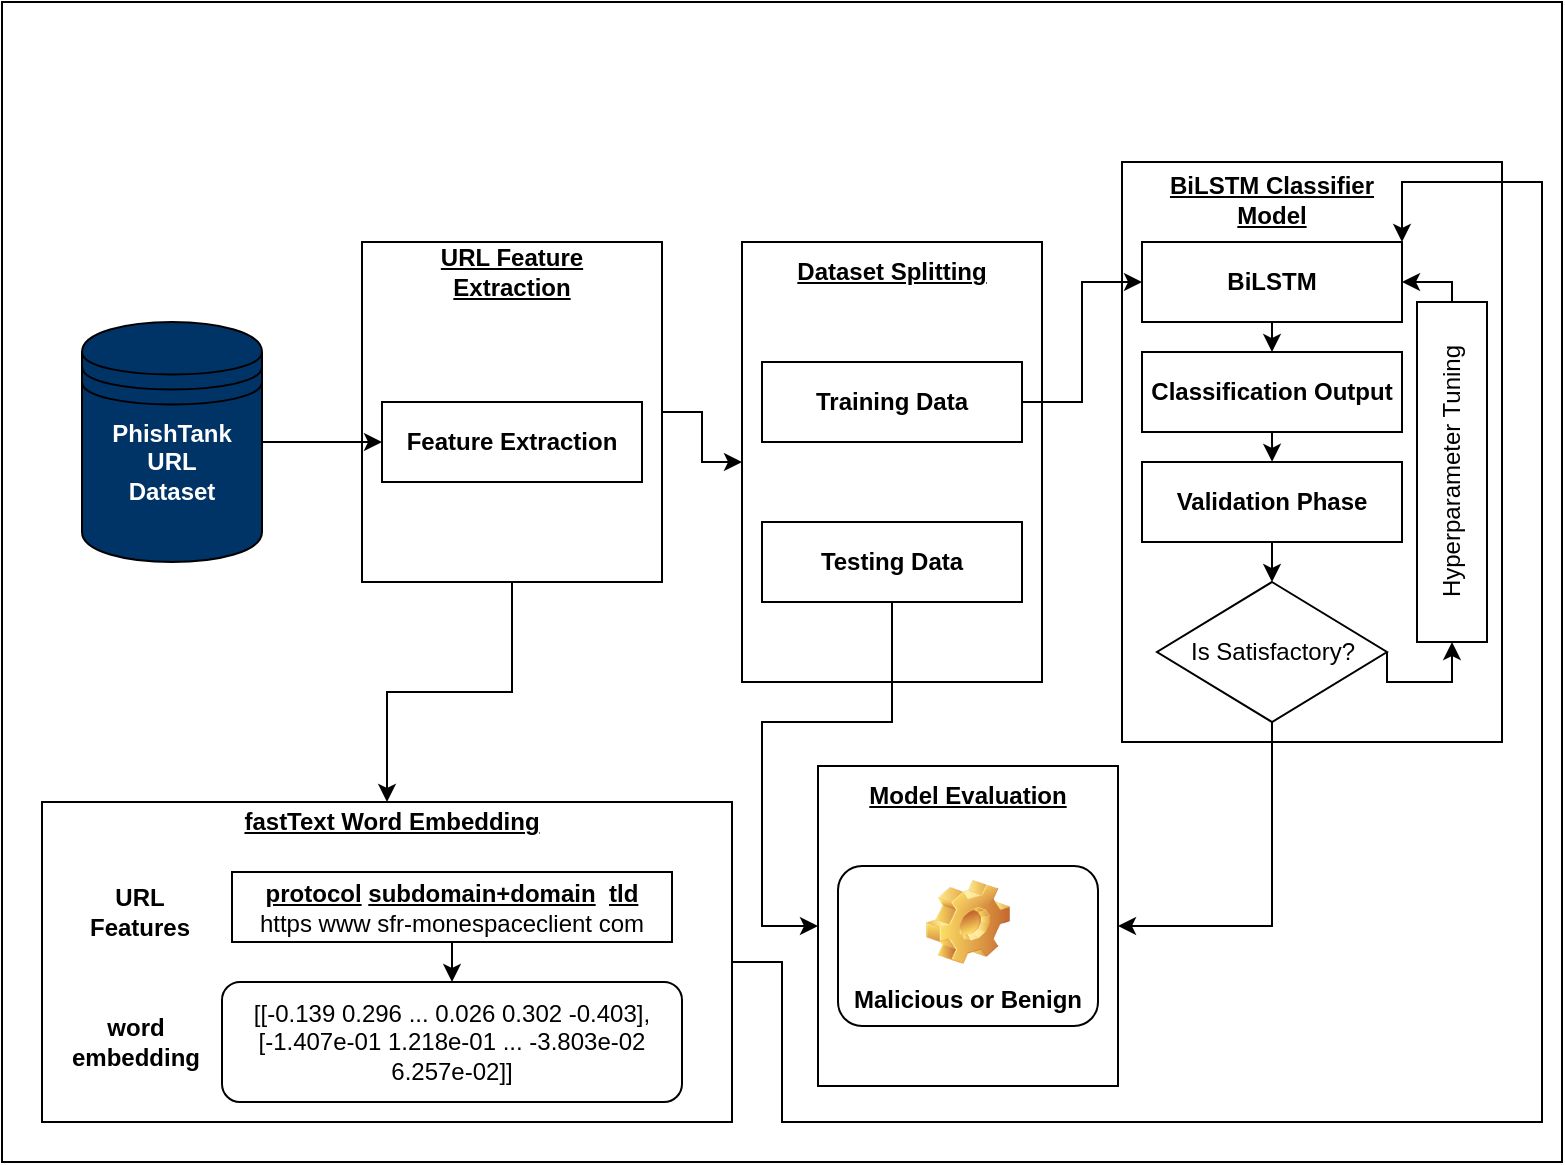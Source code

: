 <mxfile version="21.7.4" type="device">
  <diagram name="Page-1" id="DtW9dGnuzczb5X8nfKc1">
    <mxGraphModel dx="1290" dy="577" grid="1" gridSize="10" guides="1" tooltips="1" connect="1" arrows="1" fold="1" page="1" pageScale="1" pageWidth="850" pageHeight="1100" background="none" math="0" shadow="0">
      <root>
        <mxCell id="0" />
        <mxCell id="1" parent="0" />
        <mxCell id="EkQbmf9CsY_2XuU_d-L4-58" value="" style="rounded=0;whiteSpace=wrap;html=1;" parent="1" vertex="1">
          <mxGeometry x="10" y="20" width="780" height="580" as="geometry" />
        </mxCell>
        <mxCell id="W_Ywc_AMQoEcLQbsiUDs-1" style="edgeStyle=orthogonalEdgeStyle;rounded=0;orthogonalLoop=1;jettySize=auto;html=1;exitX=0.5;exitY=1;exitDx=0;exitDy=0;entryX=0.5;entryY=0;entryDx=0;entryDy=0;" parent="1" source="EkQbmf9CsY_2XuU_d-L4-3" target="CqlTEoPzuxd2ch3mmdPc-1" edge="1">
          <mxGeometry relative="1" as="geometry" />
        </mxCell>
        <mxCell id="G3xPfZp_mbd4AMyYl-mX-4" style="edgeStyle=orthogonalEdgeStyle;rounded=0;orthogonalLoop=1;jettySize=auto;html=1;exitX=1;exitY=0.5;exitDx=0;exitDy=0;" edge="1" parent="1" source="EkQbmf9CsY_2XuU_d-L4-3" target="EkQbmf9CsY_2XuU_d-L4-15">
          <mxGeometry relative="1" as="geometry" />
        </mxCell>
        <mxCell id="EkQbmf9CsY_2XuU_d-L4-3" value="" style="rounded=0;whiteSpace=wrap;html=1;" parent="1" vertex="1">
          <mxGeometry x="190" y="140" width="150" height="170" as="geometry" />
        </mxCell>
        <mxCell id="EkQbmf9CsY_2XuU_d-L4-4" value="&lt;b&gt;&lt;u&gt;URL Feature Extraction&lt;/u&gt;&lt;/b&gt;" style="text;strokeColor=none;align=center;fillColor=none;html=1;verticalAlign=middle;whiteSpace=wrap;rounded=0;" parent="1" vertex="1">
          <mxGeometry x="205" y="140" width="120" height="30" as="geometry" />
        </mxCell>
        <mxCell id="EkQbmf9CsY_2XuU_d-L4-5" value="" style="rounded=0;whiteSpace=wrap;html=1;" parent="1" vertex="1">
          <mxGeometry x="200" y="220" width="130" height="40" as="geometry" />
        </mxCell>
        <mxCell id="EkQbmf9CsY_2XuU_d-L4-8" value="&lt;b&gt;Feature Extraction&lt;/b&gt;" style="text;strokeColor=none;align=center;fillColor=none;html=1;verticalAlign=middle;whiteSpace=wrap;rounded=0;" parent="1" vertex="1">
          <mxGeometry x="210" y="225" width="110" height="30" as="geometry" />
        </mxCell>
        <mxCell id="EkQbmf9CsY_2XuU_d-L4-15" value="" style="rounded=0;whiteSpace=wrap;html=1;" parent="1" vertex="1">
          <mxGeometry x="380" y="140" width="150" height="220" as="geometry" />
        </mxCell>
        <mxCell id="EkQbmf9CsY_2XuU_d-L4-16" value="&lt;b&gt;&lt;u&gt;Dataset Splitting&lt;/u&gt;&lt;/b&gt;" style="text;strokeColor=none;align=center;fillColor=none;html=1;verticalAlign=middle;whiteSpace=wrap;rounded=0;" parent="1" vertex="1">
          <mxGeometry x="395" y="140" width="120" height="30" as="geometry" />
        </mxCell>
        <mxCell id="EkQbmf9CsY_2XuU_d-L4-18" value="" style="rounded=0;whiteSpace=wrap;html=1;" parent="1" vertex="1">
          <mxGeometry x="390" y="200" width="130" height="40" as="geometry" />
        </mxCell>
        <mxCell id="EkQbmf9CsY_2XuU_d-L4-48" style="edgeStyle=orthogonalEdgeStyle;rounded=0;orthogonalLoop=1;jettySize=auto;html=1;exitX=0.5;exitY=1;exitDx=0;exitDy=0;entryX=0;entryY=0.5;entryDx=0;entryDy=0;" parent="1" source="EkQbmf9CsY_2XuU_d-L4-19" target="EkQbmf9CsY_2XuU_d-L4-45" edge="1">
          <mxGeometry relative="1" as="geometry">
            <Array as="points">
              <mxPoint x="455" y="380" />
              <mxPoint x="390" y="380" />
              <mxPoint x="390" y="482" />
            </Array>
          </mxGeometry>
        </mxCell>
        <mxCell id="EkQbmf9CsY_2XuU_d-L4-19" value="" style="rounded=0;whiteSpace=wrap;html=1;" parent="1" vertex="1">
          <mxGeometry x="390" y="280" width="130" height="40" as="geometry" />
        </mxCell>
        <mxCell id="EkQbmf9CsY_2XuU_d-L4-20" value="&lt;b&gt;Training Data&lt;/b&gt;" style="text;strokeColor=none;align=center;fillColor=none;html=1;verticalAlign=middle;whiteSpace=wrap;rounded=0;" parent="1" vertex="1">
          <mxGeometry x="400" y="205" width="110" height="30" as="geometry" />
        </mxCell>
        <mxCell id="EkQbmf9CsY_2XuU_d-L4-21" value="&lt;b&gt;Testing Data&lt;/b&gt;" style="text;strokeColor=none;align=center;fillColor=none;html=1;verticalAlign=middle;whiteSpace=wrap;rounded=0;" parent="1" vertex="1">
          <mxGeometry x="400" y="285" width="110" height="30" as="geometry" />
        </mxCell>
        <mxCell id="EkQbmf9CsY_2XuU_d-L4-23" value="" style="rounded=0;whiteSpace=wrap;html=1;" parent="1" vertex="1">
          <mxGeometry x="570" y="100" width="190" height="290" as="geometry" />
        </mxCell>
        <mxCell id="EkQbmf9CsY_2XuU_d-L4-24" value="&lt;b&gt;&lt;u&gt;BiLSTM Classifier Model&lt;/u&gt;&lt;/b&gt;" style="text;strokeColor=none;align=center;fillColor=none;html=1;verticalAlign=middle;whiteSpace=wrap;rounded=0;" parent="1" vertex="1">
          <mxGeometry x="585" y="104" width="120" height="30" as="geometry" />
        </mxCell>
        <mxCell id="G3xPfZp_mbd4AMyYl-mX-18" style="edgeStyle=orthogonalEdgeStyle;rounded=0;orthogonalLoop=1;jettySize=auto;html=1;exitX=0.5;exitY=1;exitDx=0;exitDy=0;entryX=0.5;entryY=0;entryDx=0;entryDy=0;" edge="1" parent="1" source="EkQbmf9CsY_2XuU_d-L4-30" target="G3xPfZp_mbd4AMyYl-mX-12">
          <mxGeometry relative="1" as="geometry" />
        </mxCell>
        <mxCell id="EkQbmf9CsY_2XuU_d-L4-30" value="&lt;b style=&quot;border-color: var(--border-color);&quot;&gt;BiLSTM&lt;/b&gt;" style="rounded=0;whiteSpace=wrap;html=1;" parent="1" vertex="1">
          <mxGeometry x="580" y="140" width="130" height="40" as="geometry" />
        </mxCell>
        <mxCell id="EkQbmf9CsY_2XuU_d-L4-43" style="edgeStyle=orthogonalEdgeStyle;rounded=0;orthogonalLoop=1;jettySize=auto;html=1;exitX=1;exitY=0.5;exitDx=0;exitDy=0;entryX=0;entryY=0.5;entryDx=0;entryDy=0;" parent="1" source="EkQbmf9CsY_2XuU_d-L4-18" target="EkQbmf9CsY_2XuU_d-L4-30" edge="1">
          <mxGeometry relative="1" as="geometry" />
        </mxCell>
        <mxCell id="EkQbmf9CsY_2XuU_d-L4-45" value="" style="rounded=0;whiteSpace=wrap;html=1;" parent="1" vertex="1">
          <mxGeometry x="418" y="402" width="150" height="160" as="geometry" />
        </mxCell>
        <mxCell id="EkQbmf9CsY_2XuU_d-L4-46" value="&lt;b&gt;&lt;u&gt;Model Evaluation&lt;/u&gt;&lt;/b&gt;" style="text;strokeColor=none;align=center;fillColor=none;html=1;verticalAlign=middle;whiteSpace=wrap;rounded=0;" parent="1" vertex="1">
          <mxGeometry x="433" y="402" width="120" height="30" as="geometry" />
        </mxCell>
        <mxCell id="EkQbmf9CsY_2XuU_d-L4-51" value="" style="shape=datastore;whiteSpace=wrap;html=1;fillColor=#003366;" parent="1" vertex="1">
          <mxGeometry x="50" y="180" width="90" height="120" as="geometry" />
        </mxCell>
        <mxCell id="EkQbmf9CsY_2XuU_d-L4-52" value="Malicious or Benign" style="label;whiteSpace=wrap;html=1;align=center;verticalAlign=bottom;spacingLeft=0;spacingBottom=4;imageAlign=center;imageVerticalAlign=top;image=img/clipart/Gear_128x128.png" parent="1" vertex="1">
          <mxGeometry x="428" y="452" width="130" height="80" as="geometry" />
        </mxCell>
        <mxCell id="EkQbmf9CsY_2XuU_d-L4-53" value="&lt;font color=&quot;#ffffff&quot;&gt;&lt;b&gt;PhishTank URL Dataset&lt;/b&gt;&lt;/font&gt;" style="text;strokeColor=none;align=center;fillColor=none;html=1;verticalAlign=middle;whiteSpace=wrap;rounded=0;" parent="1" vertex="1">
          <mxGeometry x="65" y="235" width="60" height="30" as="geometry" />
        </mxCell>
        <mxCell id="EkQbmf9CsY_2XuU_d-L4-56" style="edgeStyle=orthogonalEdgeStyle;rounded=0;orthogonalLoop=1;jettySize=auto;html=1;exitX=1;exitY=0.5;exitDx=0;exitDy=0;entryX=0;entryY=0.5;entryDx=0;entryDy=0;" parent="1" source="EkQbmf9CsY_2XuU_d-L4-51" target="EkQbmf9CsY_2XuU_d-L4-5" edge="1">
          <mxGeometry relative="1" as="geometry" />
        </mxCell>
        <mxCell id="G3xPfZp_mbd4AMyYl-mX-5" style="edgeStyle=orthogonalEdgeStyle;rounded=0;orthogonalLoop=1;jettySize=auto;html=1;exitX=1;exitY=0.5;exitDx=0;exitDy=0;entryX=1;entryY=0;entryDx=0;entryDy=0;" edge="1" parent="1" source="CqlTEoPzuxd2ch3mmdPc-1" target="EkQbmf9CsY_2XuU_d-L4-30">
          <mxGeometry relative="1" as="geometry">
            <mxPoint x="710" y="150" as="targetPoint" />
            <Array as="points">
              <mxPoint x="400" y="500" />
              <mxPoint x="400" y="580" />
              <mxPoint x="780" y="580" />
              <mxPoint x="780" y="110" />
              <mxPoint x="710" y="110" />
            </Array>
          </mxGeometry>
        </mxCell>
        <mxCell id="CqlTEoPzuxd2ch3mmdPc-1" value="" style="rounded=0;whiteSpace=wrap;html=1;" parent="1" vertex="1">
          <mxGeometry x="30" y="420" width="345" height="160" as="geometry" />
        </mxCell>
        <mxCell id="W_Ywc_AMQoEcLQbsiUDs-2" value="&lt;b&gt;&lt;u&gt;fastText Word Embedding&lt;/u&gt;&lt;/b&gt;" style="text;strokeColor=none;align=center;fillColor=none;html=1;verticalAlign=middle;whiteSpace=wrap;rounded=0;" parent="1" vertex="1">
          <mxGeometry x="120" y="415" width="170" height="30" as="geometry" />
        </mxCell>
        <mxCell id="W_Ywc_AMQoEcLQbsiUDs-5" style="edgeStyle=orthogonalEdgeStyle;rounded=0;orthogonalLoop=1;jettySize=auto;html=1;exitX=0.5;exitY=1;exitDx=0;exitDy=0;entryX=0.5;entryY=0;entryDx=0;entryDy=0;" parent="1" source="W_Ywc_AMQoEcLQbsiUDs-3" target="W_Ywc_AMQoEcLQbsiUDs-4" edge="1">
          <mxGeometry relative="1" as="geometry" />
        </mxCell>
        <mxCell id="W_Ywc_AMQoEcLQbsiUDs-3" value="&lt;div&gt;&lt;b style=&quot;&quot;&gt;&lt;u&gt;protocol&lt;/u&gt; &lt;u&gt;subdomain+domain&lt;/u&gt;&lt;span style=&quot;white-space: pre;&quot;&gt;&amp;nbsp; &lt;/span&gt;&lt;u&gt;tld&lt;/u&gt;&lt;/b&gt;&lt;/div&gt;&lt;div&gt;https www sfr-monespaceclient com&lt;/div&gt;" style="rounded=0;whiteSpace=wrap;html=1;" parent="1" vertex="1">
          <mxGeometry x="125" y="455" width="220" height="35" as="geometry" />
        </mxCell>
        <mxCell id="W_Ywc_AMQoEcLQbsiUDs-4" value="[[-0.139 0.296 ... 0.026 0.302 -0.403],[-1.407e-01 1.218e-01 ... -3.803e-02 6.257e-02]]" style="rounded=1;whiteSpace=wrap;html=1;" parent="1" vertex="1">
          <mxGeometry x="120" y="510" width="230" height="60" as="geometry" />
        </mxCell>
        <mxCell id="W_Ywc_AMQoEcLQbsiUDs-6" value="URL Features" style="text;html=1;strokeColor=none;fillColor=none;align=center;verticalAlign=middle;whiteSpace=wrap;rounded=0;fontStyle=1" parent="1" vertex="1">
          <mxGeometry x="54" y="455" width="50" height="40" as="geometry" />
        </mxCell>
        <mxCell id="W_Ywc_AMQoEcLQbsiUDs-12" value="&lt;font style=&quot;font-size: 12px;&quot;&gt;word embedding&lt;/font&gt;" style="text;html=1;strokeColor=none;fillColor=none;align=center;verticalAlign=middle;whiteSpace=wrap;rounded=0;fontStyle=1" parent="1" vertex="1">
          <mxGeometry x="52" y="520" width="50" height="40" as="geometry" />
        </mxCell>
        <mxCell id="G3xPfZp_mbd4AMyYl-mX-3" style="edgeStyle=orthogonalEdgeStyle;rounded=0;orthogonalLoop=1;jettySize=auto;html=1;exitX=0.5;exitY=1;exitDx=0;exitDy=0;" edge="1" parent="1" source="EkQbmf9CsY_2XuU_d-L4-3" target="EkQbmf9CsY_2XuU_d-L4-3">
          <mxGeometry relative="1" as="geometry" />
        </mxCell>
        <mxCell id="G3xPfZp_mbd4AMyYl-mX-19" style="edgeStyle=orthogonalEdgeStyle;rounded=0;orthogonalLoop=1;jettySize=auto;html=1;exitX=0.5;exitY=1;exitDx=0;exitDy=0;entryX=0.395;entryY=0.517;entryDx=0;entryDy=0;entryPerimeter=0;" edge="1" parent="1" source="G3xPfZp_mbd4AMyYl-mX-12" target="EkQbmf9CsY_2XuU_d-L4-23">
          <mxGeometry relative="1" as="geometry" />
        </mxCell>
        <mxCell id="G3xPfZp_mbd4AMyYl-mX-12" value="&lt;b&gt;Classification Output&lt;/b&gt;" style="rounded=0;whiteSpace=wrap;html=1;" vertex="1" parent="1">
          <mxGeometry x="580" y="195" width="130" height="40" as="geometry" />
        </mxCell>
        <mxCell id="G3xPfZp_mbd4AMyYl-mX-20" style="edgeStyle=orthogonalEdgeStyle;rounded=0;orthogonalLoop=1;jettySize=auto;html=1;exitX=0.5;exitY=1;exitDx=0;exitDy=0;entryX=0.5;entryY=0;entryDx=0;entryDy=0;" edge="1" parent="1" source="G3xPfZp_mbd4AMyYl-mX-15" target="G3xPfZp_mbd4AMyYl-mX-16">
          <mxGeometry relative="1" as="geometry" />
        </mxCell>
        <mxCell id="G3xPfZp_mbd4AMyYl-mX-15" value="&lt;b&gt;Validation Phase&lt;/b&gt;" style="rounded=0;whiteSpace=wrap;html=1;" vertex="1" parent="1">
          <mxGeometry x="580" y="250" width="130" height="40" as="geometry" />
        </mxCell>
        <mxCell id="G3xPfZp_mbd4AMyYl-mX-17" style="edgeStyle=orthogonalEdgeStyle;rounded=0;orthogonalLoop=1;jettySize=auto;html=1;exitX=0.5;exitY=1;exitDx=0;exitDy=0;entryX=1;entryY=0.5;entryDx=0;entryDy=0;" edge="1" parent="1" source="G3xPfZp_mbd4AMyYl-mX-16" target="EkQbmf9CsY_2XuU_d-L4-45">
          <mxGeometry relative="1" as="geometry" />
        </mxCell>
        <mxCell id="G3xPfZp_mbd4AMyYl-mX-26" style="edgeStyle=orthogonalEdgeStyle;rounded=0;orthogonalLoop=1;jettySize=auto;html=1;exitX=1;exitY=0.5;exitDx=0;exitDy=0;entryX=1;entryY=0.5;entryDx=0;entryDy=0;" edge="1" parent="1" source="G3xPfZp_mbd4AMyYl-mX-16" target="G3xPfZp_mbd4AMyYl-mX-21">
          <mxGeometry relative="1" as="geometry">
            <Array as="points">
              <mxPoint x="703" y="360" />
              <mxPoint x="735" y="360" />
            </Array>
          </mxGeometry>
        </mxCell>
        <mxCell id="G3xPfZp_mbd4AMyYl-mX-16" value="Is Satisfactory?" style="rhombus;whiteSpace=wrap;html=1;" vertex="1" parent="1">
          <mxGeometry x="587.5" y="310" width="115" height="70" as="geometry" />
        </mxCell>
        <mxCell id="G3xPfZp_mbd4AMyYl-mX-25" style="edgeStyle=orthogonalEdgeStyle;rounded=0;orthogonalLoop=1;jettySize=auto;html=1;exitX=0;exitY=0.5;exitDx=0;exitDy=0;entryX=1;entryY=0.5;entryDx=0;entryDy=0;" edge="1" parent="1" source="G3xPfZp_mbd4AMyYl-mX-21" target="EkQbmf9CsY_2XuU_d-L4-30">
          <mxGeometry relative="1" as="geometry">
            <Array as="points">
              <mxPoint x="735" y="160" />
            </Array>
          </mxGeometry>
        </mxCell>
        <mxCell id="G3xPfZp_mbd4AMyYl-mX-21" value="" style="rounded=0;whiteSpace=wrap;html=1;direction=south;" vertex="1" parent="1">
          <mxGeometry x="717.5" y="170" width="35" height="170" as="geometry" />
        </mxCell>
        <mxCell id="G3xPfZp_mbd4AMyYl-mX-22" value="&lt;span style=&quot;border-color: var(--border-color);&quot;&gt;Hyperparameter Tuning&lt;/span&gt;" style="text;html=1;align=center;verticalAlign=middle;resizable=0;points=[];autosize=1;strokeColor=none;fillColor=none;rotation=270;" vertex="1" parent="1">
          <mxGeometry x="660" y="240" width="150" height="30" as="geometry" />
        </mxCell>
      </root>
    </mxGraphModel>
  </diagram>
</mxfile>
